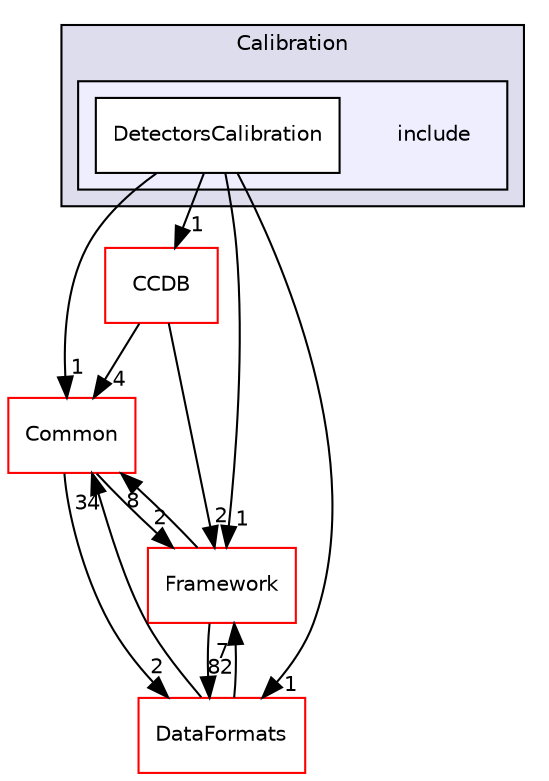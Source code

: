 digraph "/home/travis/build/AliceO2Group/AliceO2/Detectors/Calibration/include" {
  bgcolor=transparent;
  compound=true
  node [ fontsize="10", fontname="Helvetica"];
  edge [ labelfontsize="10", labelfontname="Helvetica"];
  subgraph clusterdir_2f1defcce8b8bdfe202c8bfd41228d47 {
    graph [ bgcolor="#ddddee", pencolor="black", label="Calibration" fontname="Helvetica", fontsize="10", URL="dir_2f1defcce8b8bdfe202c8bfd41228d47.html"]
  subgraph clusterdir_6e09d056829f372c8b60e90fe51dd465 {
    graph [ bgcolor="#eeeeff", pencolor="black", label="" URL="dir_6e09d056829f372c8b60e90fe51dd465.html"];
    dir_6e09d056829f372c8b60e90fe51dd465 [shape=plaintext label="include"];
    dir_20a8303141a4c6be44972275a89f3e6f [shape=box label="DetectorsCalibration" color="black" fillcolor="white" style="filled" URL="dir_20a8303141a4c6be44972275a89f3e6f.html"];
  }
  }
  dir_4ab6b4cc6a7edbff49100e9123df213f [shape=box label="Common" color="red" URL="dir_4ab6b4cc6a7edbff49100e9123df213f.html"];
  dir_6af676bf18881990e4083e191d0e63e0 [shape=box label="CCDB" color="red" URL="dir_6af676bf18881990e4083e191d0e63e0.html"];
  dir_bcbb2cf9a3d3d83e5515c82071a07177 [shape=box label="Framework" color="red" URL="dir_bcbb2cf9a3d3d83e5515c82071a07177.html"];
  dir_2171f7ec022c5423887b07c69b2f5b48 [shape=box label="DataFormats" color="red" URL="dir_2171f7ec022c5423887b07c69b2f5b48.html"];
  dir_4ab6b4cc6a7edbff49100e9123df213f->dir_bcbb2cf9a3d3d83e5515c82071a07177 [headlabel="2", labeldistance=1.5 headhref="dir_000027_000013.html"];
  dir_4ab6b4cc6a7edbff49100e9123df213f->dir_2171f7ec022c5423887b07c69b2f5b48 [headlabel="2", labeldistance=1.5 headhref="dir_000027_000076.html"];
  dir_6af676bf18881990e4083e191d0e63e0->dir_4ab6b4cc6a7edbff49100e9123df213f [headlabel="4", labeldistance=1.5 headhref="dir_000019_000027.html"];
  dir_6af676bf18881990e4083e191d0e63e0->dir_bcbb2cf9a3d3d83e5515c82071a07177 [headlabel="2", labeldistance=1.5 headhref="dir_000019_000013.html"];
  dir_20a8303141a4c6be44972275a89f3e6f->dir_4ab6b4cc6a7edbff49100e9123df213f [headlabel="1", labeldistance=1.5 headhref="dir_000042_000027.html"];
  dir_20a8303141a4c6be44972275a89f3e6f->dir_6af676bf18881990e4083e191d0e63e0 [headlabel="1", labeldistance=1.5 headhref="dir_000042_000019.html"];
  dir_20a8303141a4c6be44972275a89f3e6f->dir_bcbb2cf9a3d3d83e5515c82071a07177 [headlabel="1", labeldistance=1.5 headhref="dir_000042_000013.html"];
  dir_20a8303141a4c6be44972275a89f3e6f->dir_2171f7ec022c5423887b07c69b2f5b48 [headlabel="1", labeldistance=1.5 headhref="dir_000042_000076.html"];
  dir_bcbb2cf9a3d3d83e5515c82071a07177->dir_4ab6b4cc6a7edbff49100e9123df213f [headlabel="8", labeldistance=1.5 headhref="dir_000013_000027.html"];
  dir_bcbb2cf9a3d3d83e5515c82071a07177->dir_2171f7ec022c5423887b07c69b2f5b48 [headlabel="82", labeldistance=1.5 headhref="dir_000013_000076.html"];
  dir_2171f7ec022c5423887b07c69b2f5b48->dir_4ab6b4cc6a7edbff49100e9123df213f [headlabel="34", labeldistance=1.5 headhref="dir_000076_000027.html"];
  dir_2171f7ec022c5423887b07c69b2f5b48->dir_bcbb2cf9a3d3d83e5515c82071a07177 [headlabel="7", labeldistance=1.5 headhref="dir_000076_000013.html"];
}
